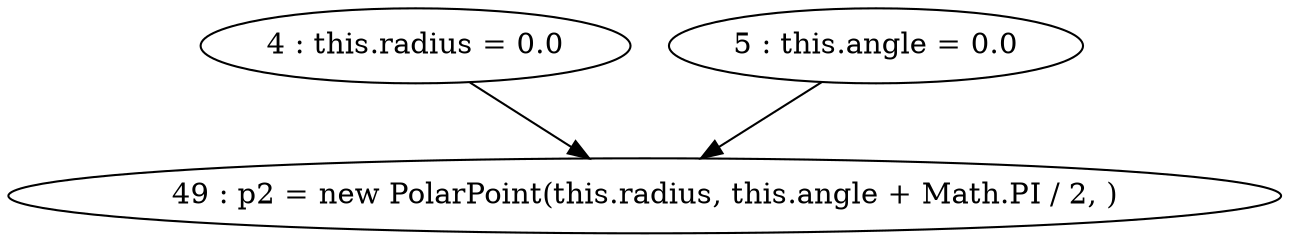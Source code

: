 digraph G {
"4 : this.radius = 0.0"
"4 : this.radius = 0.0" -> "49 : p2 = new PolarPoint(this.radius, this.angle + Math.PI / 2, )"
"5 : this.angle = 0.0"
"5 : this.angle = 0.0" -> "49 : p2 = new PolarPoint(this.radius, this.angle + Math.PI / 2, )"
"49 : p2 = new PolarPoint(this.radius, this.angle + Math.PI / 2, )"
}